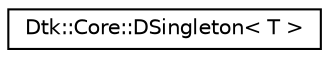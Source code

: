 digraph "类继承关系图"
{
  edge [fontname="Helvetica",fontsize="10",labelfontname="Helvetica",labelfontsize="10"];
  node [fontname="Helvetica",fontsize="10",shape=record];
  rankdir="LR";
  Node0 [label="Dtk::Core::DSingleton\< T \>",height=0.2,width=0.4,color="black", fillcolor="white", style="filled",URL="$class_dtk_1_1_core_1_1_d_singleton.html"];
}
